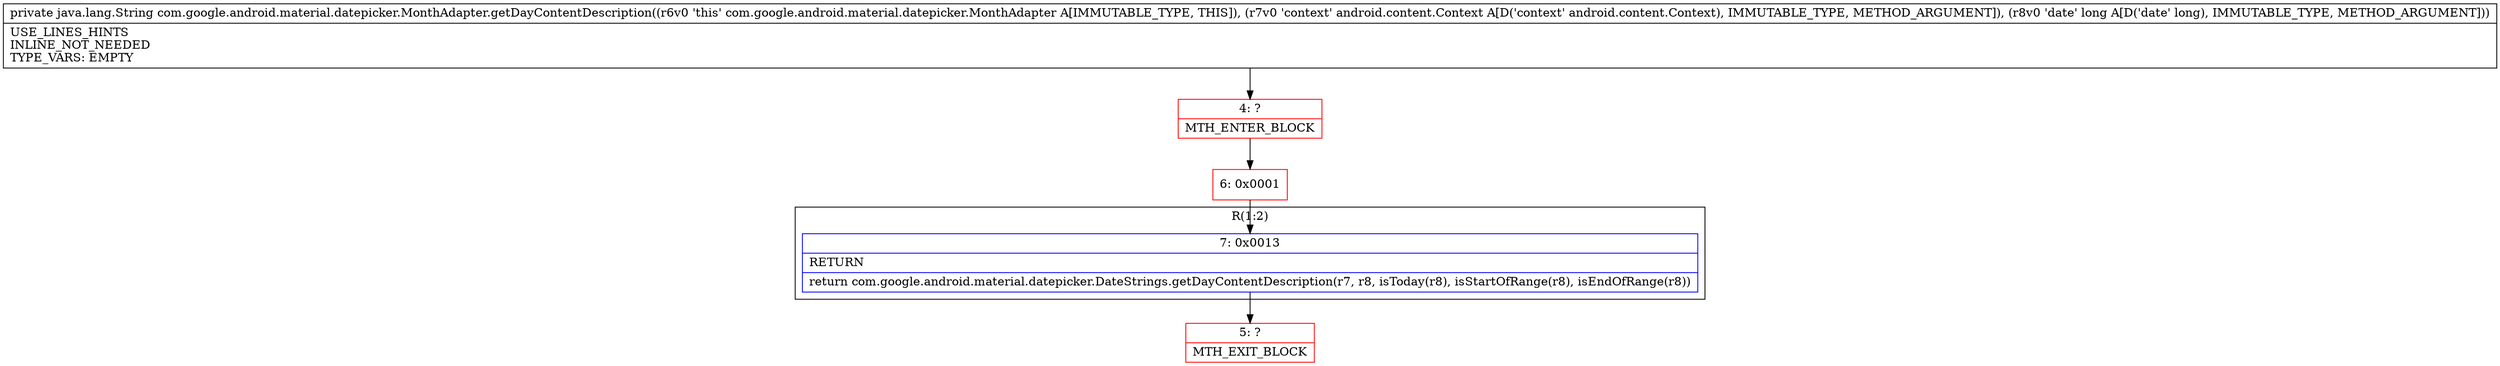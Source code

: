 digraph "CFG forcom.google.android.material.datepicker.MonthAdapter.getDayContentDescription(Landroid\/content\/Context;J)Ljava\/lang\/String;" {
subgraph cluster_Region_1362425943 {
label = "R(1:2)";
node [shape=record,color=blue];
Node_7 [shape=record,label="{7\:\ 0x0013|RETURN\l|return com.google.android.material.datepicker.DateStrings.getDayContentDescription(r7, r8, isToday(r8), isStartOfRange(r8), isEndOfRange(r8))\l}"];
}
Node_4 [shape=record,color=red,label="{4\:\ ?|MTH_ENTER_BLOCK\l}"];
Node_6 [shape=record,color=red,label="{6\:\ 0x0001}"];
Node_5 [shape=record,color=red,label="{5\:\ ?|MTH_EXIT_BLOCK\l}"];
MethodNode[shape=record,label="{private java.lang.String com.google.android.material.datepicker.MonthAdapter.getDayContentDescription((r6v0 'this' com.google.android.material.datepicker.MonthAdapter A[IMMUTABLE_TYPE, THIS]), (r7v0 'context' android.content.Context A[D('context' android.content.Context), IMMUTABLE_TYPE, METHOD_ARGUMENT]), (r8v0 'date' long A[D('date' long), IMMUTABLE_TYPE, METHOD_ARGUMENT]))  | USE_LINES_HINTS\lINLINE_NOT_NEEDED\lTYPE_VARS: EMPTY\l}"];
MethodNode -> Node_4;Node_7 -> Node_5;
Node_4 -> Node_6;
Node_6 -> Node_7;
}

